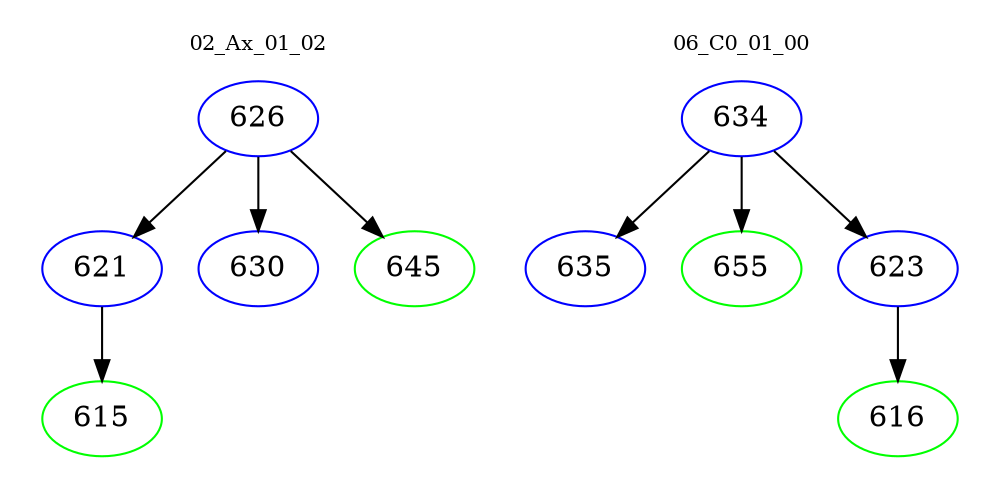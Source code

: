 digraph{
subgraph cluster_0 {
color = white
label = "02_Ax_01_02";
fontsize=10;
T0_626 [label="626", color="blue"]
T0_626 -> T0_621 [color="black"]
T0_621 [label="621", color="blue"]
T0_621 -> T0_615 [color="black"]
T0_615 [label="615", color="green"]
T0_626 -> T0_630 [color="black"]
T0_630 [label="630", color="blue"]
T0_626 -> T0_645 [color="black"]
T0_645 [label="645", color="green"]
}
subgraph cluster_1 {
color = white
label = "06_C0_01_00";
fontsize=10;
T1_634 [label="634", color="blue"]
T1_634 -> T1_635 [color="black"]
T1_635 [label="635", color="blue"]
T1_634 -> T1_655 [color="black"]
T1_655 [label="655", color="green"]
T1_634 -> T1_623 [color="black"]
T1_623 [label="623", color="blue"]
T1_623 -> T1_616 [color="black"]
T1_616 [label="616", color="green"]
}
}
